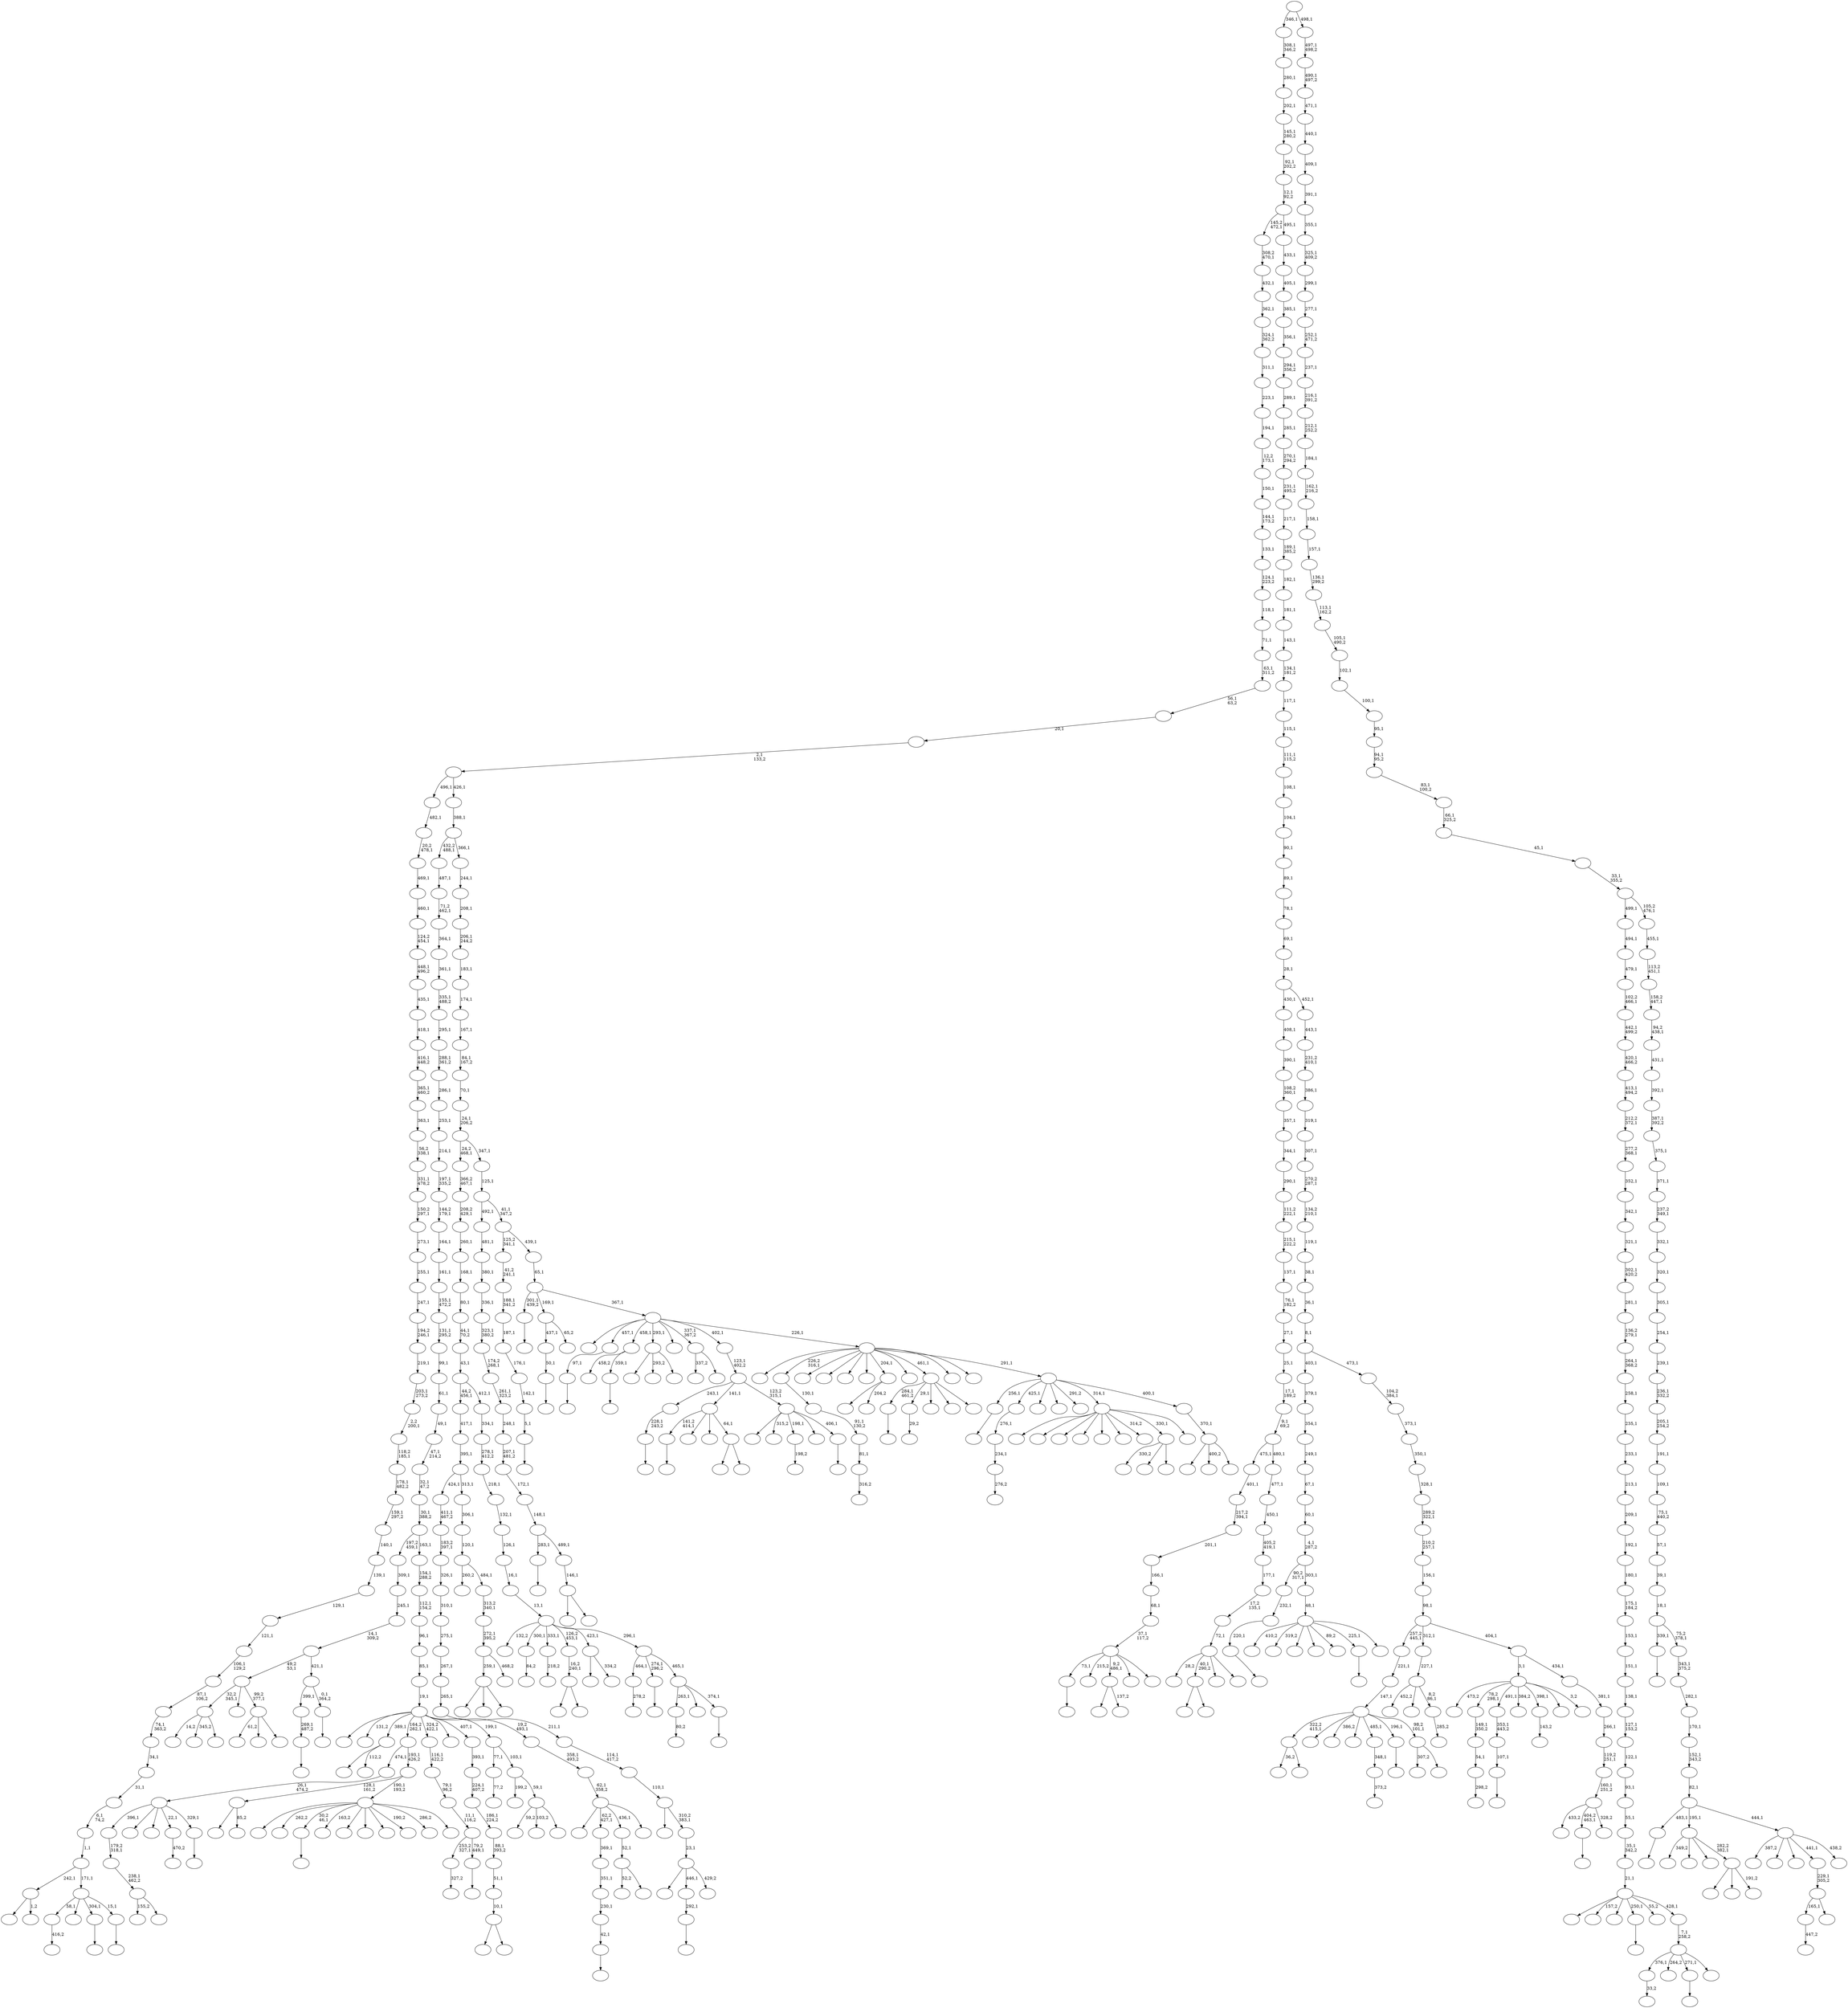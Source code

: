 digraph T {
	700 [label=""]
	699 [label=""]
	698 [label=""]
	697 [label=""]
	696 [label=""]
	695 [label=""]
	694 [label=""]
	693 [label=""]
	692 [label=""]
	691 [label=""]
	690 [label=""]
	689 [label=""]
	688 [label=""]
	687 [label=""]
	686 [label=""]
	685 [label=""]
	684 [label=""]
	683 [label=""]
	682 [label=""]
	681 [label=""]
	680 [label=""]
	679 [label=""]
	678 [label=""]
	677 [label=""]
	676 [label=""]
	675 [label=""]
	674 [label=""]
	673 [label=""]
	672 [label=""]
	671 [label=""]
	670 [label=""]
	669 [label=""]
	668 [label=""]
	667 [label=""]
	666 [label=""]
	665 [label=""]
	664 [label=""]
	663 [label=""]
	662 [label=""]
	661 [label=""]
	660 [label=""]
	659 [label=""]
	658 [label=""]
	657 [label=""]
	656 [label=""]
	655 [label=""]
	654 [label=""]
	653 [label=""]
	652 [label=""]
	651 [label=""]
	650 [label=""]
	649 [label=""]
	648 [label=""]
	647 [label=""]
	646 [label=""]
	645 [label=""]
	644 [label=""]
	643 [label=""]
	642 [label=""]
	641 [label=""]
	640 [label=""]
	639 [label=""]
	638 [label=""]
	637 [label=""]
	636 [label=""]
	635 [label=""]
	634 [label=""]
	633 [label=""]
	632 [label=""]
	631 [label=""]
	630 [label=""]
	629 [label=""]
	628 [label=""]
	627 [label=""]
	626 [label=""]
	625 [label=""]
	624 [label=""]
	623 [label=""]
	622 [label=""]
	621 [label=""]
	620 [label=""]
	619 [label=""]
	618 [label=""]
	617 [label=""]
	616 [label=""]
	615 [label=""]
	614 [label=""]
	613 [label=""]
	612 [label=""]
	611 [label=""]
	610 [label=""]
	609 [label=""]
	608 [label=""]
	607 [label=""]
	606 [label=""]
	605 [label=""]
	604 [label=""]
	603 [label=""]
	602 [label=""]
	601 [label=""]
	600 [label=""]
	599 [label=""]
	598 [label=""]
	597 [label=""]
	596 [label=""]
	595 [label=""]
	594 [label=""]
	593 [label=""]
	592 [label=""]
	591 [label=""]
	590 [label=""]
	589 [label=""]
	588 [label=""]
	587 [label=""]
	586 [label=""]
	585 [label=""]
	584 [label=""]
	583 [label=""]
	582 [label=""]
	581 [label=""]
	580 [label=""]
	579 [label=""]
	578 [label=""]
	577 [label=""]
	576 [label=""]
	575 [label=""]
	574 [label=""]
	573 [label=""]
	572 [label=""]
	571 [label=""]
	570 [label=""]
	569 [label=""]
	568 [label=""]
	567 [label=""]
	566 [label=""]
	565 [label=""]
	564 [label=""]
	563 [label=""]
	562 [label=""]
	561 [label=""]
	560 [label=""]
	559 [label=""]
	558 [label=""]
	557 [label=""]
	556 [label=""]
	555 [label=""]
	554 [label=""]
	553 [label=""]
	552 [label=""]
	551 [label=""]
	550 [label=""]
	549 [label=""]
	548 [label=""]
	547 [label=""]
	546 [label=""]
	545 [label=""]
	544 [label=""]
	543 [label=""]
	542 [label=""]
	541 [label=""]
	540 [label=""]
	539 [label=""]
	538 [label=""]
	537 [label=""]
	536 [label=""]
	535 [label=""]
	534 [label=""]
	533 [label=""]
	532 [label=""]
	531 [label=""]
	530 [label=""]
	529 [label=""]
	528 [label=""]
	527 [label=""]
	526 [label=""]
	525 [label=""]
	524 [label=""]
	523 [label=""]
	522 [label=""]
	521 [label=""]
	520 [label=""]
	519 [label=""]
	518 [label=""]
	517 [label=""]
	516 [label=""]
	515 [label=""]
	514 [label=""]
	513 [label=""]
	512 [label=""]
	511 [label=""]
	510 [label=""]
	509 [label=""]
	508 [label=""]
	507 [label=""]
	506 [label=""]
	505 [label=""]
	504 [label=""]
	503 [label=""]
	502 [label=""]
	501 [label=""]
	500 [label=""]
	499 [label=""]
	498 [label=""]
	497 [label=""]
	496 [label=""]
	495 [label=""]
	494 [label=""]
	493 [label=""]
	492 [label=""]
	491 [label=""]
	490 [label=""]
	489 [label=""]
	488 [label=""]
	487 [label=""]
	486 [label=""]
	485 [label=""]
	484 [label=""]
	483 [label=""]
	482 [label=""]
	481 [label=""]
	480 [label=""]
	479 [label=""]
	478 [label=""]
	477 [label=""]
	476 [label=""]
	475 [label=""]
	474 [label=""]
	473 [label=""]
	472 [label=""]
	471 [label=""]
	470 [label=""]
	469 [label=""]
	468 [label=""]
	467 [label=""]
	466 [label=""]
	465 [label=""]
	464 [label=""]
	463 [label=""]
	462 [label=""]
	461 [label=""]
	460 [label=""]
	459 [label=""]
	458 [label=""]
	457 [label=""]
	456 [label=""]
	455 [label=""]
	454 [label=""]
	453 [label=""]
	452 [label=""]
	451 [label=""]
	450 [label=""]
	449 [label=""]
	448 [label=""]
	447 [label=""]
	446 [label=""]
	445 [label=""]
	444 [label=""]
	443 [label=""]
	442 [label=""]
	441 [label=""]
	440 [label=""]
	439 [label=""]
	438 [label=""]
	437 [label=""]
	436 [label=""]
	435 [label=""]
	434 [label=""]
	433 [label=""]
	432 [label=""]
	431 [label=""]
	430 [label=""]
	429 [label=""]
	428 [label=""]
	427 [label=""]
	426 [label=""]
	425 [label=""]
	424 [label=""]
	423 [label=""]
	422 [label=""]
	421 [label=""]
	420 [label=""]
	419 [label=""]
	418 [label=""]
	417 [label=""]
	416 [label=""]
	415 [label=""]
	414 [label=""]
	413 [label=""]
	412 [label=""]
	411 [label=""]
	410 [label=""]
	409 [label=""]
	408 [label=""]
	407 [label=""]
	406 [label=""]
	405 [label=""]
	404 [label=""]
	403 [label=""]
	402 [label=""]
	401 [label=""]
	400 [label=""]
	399 [label=""]
	398 [label=""]
	397 [label=""]
	396 [label=""]
	395 [label=""]
	394 [label=""]
	393 [label=""]
	392 [label=""]
	391 [label=""]
	390 [label=""]
	389 [label=""]
	388 [label=""]
	387 [label=""]
	386 [label=""]
	385 [label=""]
	384 [label=""]
	383 [label=""]
	382 [label=""]
	381 [label=""]
	380 [label=""]
	379 [label=""]
	378 [label=""]
	377 [label=""]
	376 [label=""]
	375 [label=""]
	374 [label=""]
	373 [label=""]
	372 [label=""]
	371 [label=""]
	370 [label=""]
	369 [label=""]
	368 [label=""]
	367 [label=""]
	366 [label=""]
	365 [label=""]
	364 [label=""]
	363 [label=""]
	362 [label=""]
	361 [label=""]
	360 [label=""]
	359 [label=""]
	358 [label=""]
	357 [label=""]
	356 [label=""]
	355 [label=""]
	354 [label=""]
	353 [label=""]
	352 [label=""]
	351 [label=""]
	350 [label=""]
	349 [label=""]
	348 [label=""]
	347 [label=""]
	346 [label=""]
	345 [label=""]
	344 [label=""]
	343 [label=""]
	342 [label=""]
	341 [label=""]
	340 [label=""]
	339 [label=""]
	338 [label=""]
	337 [label=""]
	336 [label=""]
	335 [label=""]
	334 [label=""]
	333 [label=""]
	332 [label=""]
	331 [label=""]
	330 [label=""]
	329 [label=""]
	328 [label=""]
	327 [label=""]
	326 [label=""]
	325 [label=""]
	324 [label=""]
	323 [label=""]
	322 [label=""]
	321 [label=""]
	320 [label=""]
	319 [label=""]
	318 [label=""]
	317 [label=""]
	316 [label=""]
	315 [label=""]
	314 [label=""]
	313 [label=""]
	312 [label=""]
	311 [label=""]
	310 [label=""]
	309 [label=""]
	308 [label=""]
	307 [label=""]
	306 [label=""]
	305 [label=""]
	304 [label=""]
	303 [label=""]
	302 [label=""]
	301 [label=""]
	300 [label=""]
	299 [label=""]
	298 [label=""]
	297 [label=""]
	296 [label=""]
	295 [label=""]
	294 [label=""]
	293 [label=""]
	292 [label=""]
	291 [label=""]
	290 [label=""]
	289 [label=""]
	288 [label=""]
	287 [label=""]
	286 [label=""]
	285 [label=""]
	284 [label=""]
	283 [label=""]
	282 [label=""]
	281 [label=""]
	280 [label=""]
	279 [label=""]
	278 [label=""]
	277 [label=""]
	276 [label=""]
	275 [label=""]
	274 [label=""]
	273 [label=""]
	272 [label=""]
	271 [label=""]
	270 [label=""]
	269 [label=""]
	268 [label=""]
	267 [label=""]
	266 [label=""]
	265 [label=""]
	264 [label=""]
	263 [label=""]
	262 [label=""]
	261 [label=""]
	260 [label=""]
	259 [label=""]
	258 [label=""]
	257 [label=""]
	256 [label=""]
	255 [label=""]
	254 [label=""]
	253 [label=""]
	252 [label=""]
	251 [label=""]
	250 [label=""]
	249 [label=""]
	248 [label=""]
	247 [label=""]
	246 [label=""]
	245 [label=""]
	244 [label=""]
	243 [label=""]
	242 [label=""]
	241 [label=""]
	240 [label=""]
	239 [label=""]
	238 [label=""]
	237 [label=""]
	236 [label=""]
	235 [label=""]
	234 [label=""]
	233 [label=""]
	232 [label=""]
	231 [label=""]
	230 [label=""]
	229 [label=""]
	228 [label=""]
	227 [label=""]
	226 [label=""]
	225 [label=""]
	224 [label=""]
	223 [label=""]
	222 [label=""]
	221 [label=""]
	220 [label=""]
	219 [label=""]
	218 [label=""]
	217 [label=""]
	216 [label=""]
	215 [label=""]
	214 [label=""]
	213 [label=""]
	212 [label=""]
	211 [label=""]
	210 [label=""]
	209 [label=""]
	208 [label=""]
	207 [label=""]
	206 [label=""]
	205 [label=""]
	204 [label=""]
	203 [label=""]
	202 [label=""]
	201 [label=""]
	200 [label=""]
	199 [label=""]
	198 [label=""]
	197 [label=""]
	196 [label=""]
	195 [label=""]
	194 [label=""]
	193 [label=""]
	192 [label=""]
	191 [label=""]
	190 [label=""]
	189 [label=""]
	188 [label=""]
	187 [label=""]
	186 [label=""]
	185 [label=""]
	184 [label=""]
	183 [label=""]
	182 [label=""]
	181 [label=""]
	180 [label=""]
	179 [label=""]
	178 [label=""]
	177 [label=""]
	176 [label=""]
	175 [label=""]
	174 [label=""]
	173 [label=""]
	172 [label=""]
	171 [label=""]
	170 [label=""]
	169 [label=""]
	168 [label=""]
	167 [label=""]
	166 [label=""]
	165 [label=""]
	164 [label=""]
	163 [label=""]
	162 [label=""]
	161 [label=""]
	160 [label=""]
	159 [label=""]
	158 [label=""]
	157 [label=""]
	156 [label=""]
	155 [label=""]
	154 [label=""]
	153 [label=""]
	152 [label=""]
	151 [label=""]
	150 [label=""]
	149 [label=""]
	148 [label=""]
	147 [label=""]
	146 [label=""]
	145 [label=""]
	144 [label=""]
	143 [label=""]
	142 [label=""]
	141 [label=""]
	140 [label=""]
	139 [label=""]
	138 [label=""]
	137 [label=""]
	136 [label=""]
	135 [label=""]
	134 [label=""]
	133 [label=""]
	132 [label=""]
	131 [label=""]
	130 [label=""]
	129 [label=""]
	128 [label=""]
	127 [label=""]
	126 [label=""]
	125 [label=""]
	124 [label=""]
	123 [label=""]
	122 [label=""]
	121 [label=""]
	120 [label=""]
	119 [label=""]
	118 [label=""]
	117 [label=""]
	116 [label=""]
	115 [label=""]
	114 [label=""]
	113 [label=""]
	112 [label=""]
	111 [label=""]
	110 [label=""]
	109 [label=""]
	108 [label=""]
	107 [label=""]
	106 [label=""]
	105 [label=""]
	104 [label=""]
	103 [label=""]
	102 [label=""]
	101 [label=""]
	100 [label=""]
	99 [label=""]
	98 [label=""]
	97 [label=""]
	96 [label=""]
	95 [label=""]
	94 [label=""]
	93 [label=""]
	92 [label=""]
	91 [label=""]
	90 [label=""]
	89 [label=""]
	88 [label=""]
	87 [label=""]
	86 [label=""]
	85 [label=""]
	84 [label=""]
	83 [label=""]
	82 [label=""]
	81 [label=""]
	80 [label=""]
	79 [label=""]
	78 [label=""]
	77 [label=""]
	76 [label=""]
	75 [label=""]
	74 [label=""]
	73 [label=""]
	72 [label=""]
	71 [label=""]
	70 [label=""]
	69 [label=""]
	68 [label=""]
	67 [label=""]
	66 [label=""]
	65 [label=""]
	64 [label=""]
	63 [label=""]
	62 [label=""]
	61 [label=""]
	60 [label=""]
	59 [label=""]
	58 [label=""]
	57 [label=""]
	56 [label=""]
	55 [label=""]
	54 [label=""]
	53 [label=""]
	52 [label=""]
	51 [label=""]
	50 [label=""]
	49 [label=""]
	48 [label=""]
	47 [label=""]
	46 [label=""]
	45 [label=""]
	44 [label=""]
	43 [label=""]
	42 [label=""]
	41 [label=""]
	40 [label=""]
	39 [label=""]
	38 [label=""]
	37 [label=""]
	36 [label=""]
	35 [label=""]
	34 [label=""]
	33 [label=""]
	32 [label=""]
	31 [label=""]
	30 [label=""]
	29 [label=""]
	28 [label=""]
	27 [label=""]
	26 [label=""]
	25 [label=""]
	24 [label=""]
	23 [label=""]
	22 [label=""]
	21 [label=""]
	20 [label=""]
	19 [label=""]
	18 [label=""]
	17 [label=""]
	16 [label=""]
	15 [label=""]
	14 [label=""]
	13 [label=""]
	12 [label=""]
	11 [label=""]
	10 [label=""]
	9 [label=""]
	8 [label=""]
	7 [label=""]
	6 [label=""]
	5 [label=""]
	4 [label=""]
	3 [label=""]
	2 [label=""]
	1 [label=""]
	0 [label=""]
	696 -> 697 [label=""]
	693 -> 694 [label=""]
	692 -> 693 [label="42,1"]
	691 -> 692 [label="230,1"]
	690 -> 691 [label="351,1"]
	689 -> 690 [label="369,1"]
	681 -> 682 [label=""]
	680 -> 681 [label="228,1\n243,2"]
	678 -> 679 [label=""]
	670 -> 671 [label=""]
	665 -> 666 [label=""]
	662 -> 663 [label="298,2"]
	661 -> 662 [label="54,1"]
	660 -> 661 [label="149,1\n350,2"]
	658 -> 659 [label="278,2"]
	656 -> 657 [label="327,2"]
	652 -> 653 [label=""]
	650 -> 651 [label="316,2"]
	649 -> 650 [label="81,1"]
	648 -> 649 [label="91,1\n130,2"]
	647 -> 648 [label="130,1"]
	639 -> 640 [label=""]
	638 -> 639 [label="292,1"]
	636 -> 642 [label=""]
	636 -> 637 [label=""]
	635 -> 636 [label="146,1"]
	634 -> 665 [label="283,1"]
	634 -> 635 [label="489,1"]
	633 -> 634 [label="148,1"]
	632 -> 633 [label="172,1"]
	631 -> 632 [label="207,1\n481,2"]
	630 -> 631 [label="248,1"]
	629 -> 630 [label="261,1\n323,2"]
	628 -> 629 [label="174,2\n268,1"]
	627 -> 628 [label="323,1\n380,2"]
	626 -> 627 [label="336,1"]
	625 -> 626 [label="380,1"]
	624 -> 625 [label="481,1"]
	620 -> 621 [label="33,2"]
	617 -> 618 [label="276,2"]
	616 -> 617 [label="234,1"]
	615 -> 616 [label="276,1"]
	612 -> 613 [label="29,2"]
	608 -> 698 [label=""]
	608 -> 609 [label="85,2"]
	606 -> 684 [label="155,2"]
	606 -> 607 [label=""]
	605 -> 606 [label="238,1\n462,2"]
	604 -> 605 [label="179,2\n318,1"]
	601 -> 602 [label=""]
	600 -> 601 [label="97,1"]
	597 -> 623 [label="36,2"]
	597 -> 598 [label=""]
	593 -> 594 [label=""]
	592 -> 593 [label="269,1\n487,2"]
	588 -> 589 [label=""]
	587 -> 588 [label="220,1"]
	586 -> 587 [label="232,1"]
	583 -> 584 [label="198,2"]
	580 -> 581 [label=""]
	579 -> 580 [label="107,1"]
	578 -> 579 [label="353,1\n443,2"]
	574 -> 575 [label="447,2"]
	571 -> 572 [label="416,2"]
	569 -> 619 [label=""]
	569 -> 570 [label="204,2"]
	564 -> 614 [label=""]
	564 -> 565 [label="137,2"]
	560 -> 561 [label="80,2"]
	556 -> 557 [label="84,2"]
	553 -> 554 [label="218,2"]
	550 -> 551 [label=""]
	549 -> 667 [label="458,2"]
	549 -> 550 [label="359,1"]
	546 -> 547 [label=""]
	543 -> 544 [label=""]
	541 -> 542 [label=""]
	526 -> 527 [label=""]
	525 -> 526 [label="50,1"]
	522 -> 573 [label=""]
	522 -> 523 [label=""]
	516 -> 517 [label="470,2"]
	513 -> 514 [label="143,2"]
	510 -> 511 [label=""]
	509 -> 604 [label="396,1"]
	509 -> 548 [label=""]
	509 -> 540 [label=""]
	509 -> 516 [label="22,1"]
	509 -> 510 [label="329,1"]
	508 -> 509 [label="26,1\n474,2"]
	500 -> 501 [label=""]
	499 -> 500 [label="5,1"]
	498 -> 499 [label="142,1"]
	497 -> 498 [label="176,1"]
	496 -> 497 [label="187,1"]
	495 -> 496 [label="188,1\n341,2"]
	494 -> 495 [label="41,2\n241,1"]
	492 -> 668 [label=""]
	492 -> 493 [label="112,2"]
	487 -> 488 [label=""]
	485 -> 673 [label=""]
	485 -> 638 [label="446,1"]
	485 -> 486 [label="429,2"]
	484 -> 485 [label="23,1"]
	483 -> 535 [label=""]
	483 -> 484 [label="310,2\n383,1"]
	482 -> 483 [label="110,1"]
	481 -> 482 [label="114,1\n417,2"]
	480 -> 481 [label="211,1"]
	479 -> 480 [label="265,1"]
	478 -> 479 [label="267,1"]
	477 -> 478 [label="275,1"]
	476 -> 477 [label="310,1"]
	475 -> 476 [label="326,1"]
	474 -> 475 [label="183,2\n397,1"]
	473 -> 474 [label="411,1\n467,2"]
	470 -> 591 [label=""]
	470 -> 471 [label=""]
	469 -> 678 [label="141,2\n414,1"]
	469 -> 563 [label=""]
	469 -> 521 [label=""]
	469 -> 470 [label="64,1"]
	466 -> 467 [label=""]
	461 -> 538 [label=""]
	461 -> 536 [label=""]
	461 -> 462 [label=""]
	458 -> 700 [label=""]
	458 -> 459 [label="1,2"]
	454 -> 646 [label="14,2"]
	454 -> 545 [label="345,2"]
	454 -> 455 [label=""]
	451 -> 504 [label="330,2"]
	451 -> 502 [label=""]
	451 -> 452 [label=""]
	449 -> 645 [label=""]
	449 -> 596 [label=""]
	449 -> 537 [label=""]
	449 -> 528 [label=""]
	449 -> 518 [label=""]
	449 -> 506 [label=""]
	449 -> 489 [label="314,2"]
	449 -> 451 [label="330,1"]
	449 -> 450 [label=""]
	444 -> 669 [label=""]
	444 -> 445 [label=""]
	443 -> 444 [label="16,2\n240,1"]
	439 -> 440 [label=""]
	437 -> 699 [label=""]
	437 -> 688 [label="262,2"]
	437 -> 541 [label="30,2\n46,1"]
	437 -> 524 [label="163,2"]
	437 -> 503 [label=""]
	437 -> 460 [label=""]
	437 -> 453 [label=""]
	437 -> 442 [label="190,2"]
	437 -> 441 [label="286,2"]
	437 -> 438 [label=""]
	436 -> 608 [label="128,1\n161,2"]
	436 -> 437 [label="190,1\n193,2"]
	435 -> 508 [label="474,1"]
	435 -> 436 [label="193,1\n426,2"]
	433 -> 525 [label="437,1"]
	433 -> 434 [label="65,2"]
	431 -> 432 [label="77,2"]
	429 -> 430 [label="373,2"]
	428 -> 429 [label="348,1"]
	425 -> 461 [label="259,1"]
	425 -> 426 [label="468,2"]
	424 -> 425 [label="272,1\n395,2"]
	423 -> 424 [label="313,2\n340,1"]
	422 -> 505 [label="260,2"]
	422 -> 423 [label="484,1"]
	421 -> 422 [label="120,1"]
	420 -> 421 [label="306,1"]
	419 -> 473 [label="424,1"]
	419 -> 420 [label="313,1"]
	418 -> 419 [label="395,1"]
	417 -> 418 [label="417,1"]
	415 -> 416 [label=""]
	414 -> 656 [label="253,2\n327,1"]
	414 -> 415 [label="79,2\n449,1"]
	413 -> 414 [label="11,1\n116,2"]
	412 -> 413 [label="79,1\n96,2"]
	411 -> 412 [label="116,1\n422,2"]
	409 -> 652 [label="284,1\n461,2"]
	409 -> 612 [label="29,1"]
	409 -> 562 [label=""]
	409 -> 447 [label=""]
	409 -> 410 [label=""]
	407 -> 408 [label=""]
	405 -> 406 [label=""]
	401 -> 567 [label="52,2"]
	401 -> 402 [label=""]
	400 -> 401 [label="52,1"]
	398 -> 696 [label="73,1"]
	398 -> 566 [label="215,2"]
	398 -> 564 [label="9,2\n486,1"]
	398 -> 448 [label=""]
	398 -> 399 [label=""]
	397 -> 398 [label="37,1\n117,2"]
	396 -> 397 [label="68,1"]
	395 -> 396 [label="166,1"]
	394 -> 395 [label="201,1"]
	393 -> 394 [label="217,2\n394,1"]
	392 -> 393 [label="401,1"]
	390 -> 672 [label="61,2"]
	390 -> 622 [label=""]
	390 -> 391 [label=""]
	389 -> 454 [label="32,2\n345,1"]
	389 -> 404 [label=""]
	389 -> 390 [label="99,2\n377,1"]
	387 -> 687 [label=""]
	387 -> 403 [label="293,2"]
	387 -> 388 [label=""]
	384 -> 385 [label=""]
	382 -> 490 [label=""]
	382 -> 383 [label="334,2"]
	380 -> 381 [label=""]
	374 -> 375 [label=""]
	373 -> 571 [label="58,1"]
	373 -> 539 [label=""]
	373 -> 439 [label="304,1"]
	373 -> 374 [label="15,1"]
	372 -> 458 [label="242,1"]
	372 -> 373 [label="171,1"]
	371 -> 372 [label="1,1"]
	370 -> 371 [label="6,1\n74,2"]
	369 -> 370 [label="31,1"]
	368 -> 369 [label="34,1"]
	367 -> 368 [label="74,1\n363,2"]
	366 -> 367 [label="87,1\n106,2"]
	365 -> 366 [label="106,1\n129,2"]
	364 -> 365 [label="121,1"]
	363 -> 364 [label="129,1"]
	362 -> 363 [label="139,1"]
	361 -> 362 [label="140,1"]
	360 -> 361 [label="159,1\n297,2"]
	359 -> 360 [label="178,1\n482,2"]
	358 -> 359 [label="118,2\n185,1"]
	357 -> 358 [label="2,2\n200,1"]
	356 -> 357 [label="203,1\n273,2"]
	355 -> 356 [label="219,1"]
	354 -> 355 [label="194,2\n246,1"]
	353 -> 354 [label="247,1"]
	352 -> 353 [label="255,1"]
	351 -> 352 [label="273,1"]
	350 -> 351 [label="150,2\n297,1"]
	349 -> 350 [label="331,1\n478,2"]
	348 -> 349 [label="56,2\n338,1"]
	347 -> 348 [label="363,1"]
	346 -> 347 [label="365,1\n460,2"]
	345 -> 346 [label="416,1\n448,2"]
	344 -> 345 [label="418,1"]
	343 -> 344 [label="435,1"]
	342 -> 343 [label="448,1\n496,2"]
	341 -> 342 [label="124,2\n454,1"]
	340 -> 341 [label="460,1"]
	339 -> 340 [label="469,1"]
	338 -> 339 [label="20,2\n478,1"]
	337 -> 338 [label="482,1"]
	335 -> 685 [label="410,2"]
	335 -> 655 [label="319,2"]
	335 -> 595 [label=""]
	335 -> 558 [label=""]
	335 -> 507 [label="89,2"]
	335 -> 407 [label="225,1"]
	335 -> 336 [label=""]
	334 -> 335 [label="48,1"]
	333 -> 586 [label="90,2\n317,1"]
	333 -> 334 [label="303,1"]
	332 -> 333 [label="4,1\n287,2"]
	331 -> 332 [label="60,1"]
	330 -> 331 [label="67,1"]
	329 -> 330 [label="249,1"]
	328 -> 329 [label="354,1"]
	327 -> 328 [label="379,1"]
	325 -> 654 [label="28,2"]
	325 -> 522 [label="40,1\n290,2"]
	325 -> 464 [label=""]
	325 -> 326 [label=""]
	324 -> 325 [label="72,1"]
	323 -> 324 [label="17,2\n135,1"]
	322 -> 323 [label="177,1"]
	321 -> 322 [label="405,2\n419,1"]
	320 -> 321 [label="450,1"]
	319 -> 320 [label="477,1"]
	318 -> 392 [label="475,1"]
	318 -> 319 [label="480,1"]
	317 -> 318 [label="9,1\n69,2"]
	316 -> 317 [label="17,1\n189,2"]
	315 -> 316 [label="25,1"]
	314 -> 315 [label="27,1"]
	313 -> 314 [label="76,1\n182,2"]
	312 -> 313 [label="137,1"]
	311 -> 312 [label="215,1\n222,2"]
	310 -> 311 [label="111,2\n222,1"]
	309 -> 310 [label="290,1"]
	308 -> 309 [label="344,1"]
	307 -> 308 [label="357,1"]
	306 -> 307 [label="108,2\n360,1"]
	305 -> 306 [label="390,1"]
	304 -> 305 [label="408,1"]
	302 -> 303 [label=""]
	301 -> 592 [label="399,1"]
	301 -> 302 [label="0,1\n364,2"]
	300 -> 389 [label="49,2\n53,1"]
	300 -> 301 [label="421,1"]
	299 -> 300 [label="14,1\n309,2"]
	298 -> 299 [label="245,1"]
	297 -> 298 [label="309,1"]
	292 -> 512 [label=""]
	292 -> 293 [label=""]
	291 -> 292 [label="10,1"]
	290 -> 291 [label="51,1"]
	289 -> 290 [label="88,1\n393,2"]
	288 -> 289 [label="186,1\n224,2"]
	287 -> 288 [label="224,1\n407,2"]
	286 -> 287 [label="393,1"]
	284 -> 285 [label=""]
	281 -> 472 [label="307,2"]
	281 -> 282 [label=""]
	280 -> 597 [label="322,2\n415,1"]
	280 -> 590 [label=""]
	280 -> 568 [label="386,2"]
	280 -> 446 [label=""]
	280 -> 428 [label="485,1"]
	280 -> 405 [label="196,1"]
	280 -> 281 [label="98,2\n101,1"]
	279 -> 280 [label="147,1"]
	278 -> 279 [label="221,1"]
	276 -> 664 [label="473,2"]
	276 -> 660 [label="78,2\n298,1"]
	276 -> 578 [label="491,1"]
	276 -> 534 [label="384,2"]
	276 -> 513 [label="398,1"]
	276 -> 463 [label=""]
	276 -> 277 [label="3,2"]
	274 -> 275 [label=""]
	273 -> 560 [label="263,1"]
	273 -> 520 [label=""]
	273 -> 274 [label="374,1"]
	272 -> 658 [label="464,1"]
	272 -> 466 [label="274,1\n296,2"]
	272 -> 273 [label="465,1"]
	271 -> 585 [label="132,2"]
	271 -> 556 [label="300,1"]
	271 -> 553 [label="333,1"]
	271 -> 443 [label="126,2\n453,1"]
	271 -> 382 [label="423,1"]
	271 -> 272 [label="296,1"]
	270 -> 271 [label="13,1"]
	269 -> 270 [label="16,1"]
	268 -> 269 [label="126,1"]
	267 -> 268 [label="132,1"]
	266 -> 267 [label="218,1"]
	265 -> 266 [label="278,1\n412,2"]
	264 -> 265 [label="334,1"]
	263 -> 417 [label="44,2\n456,1"]
	263 -> 264 [label="412,1"]
	262 -> 263 [label="43,1"]
	261 -> 262 [label="44,1\n70,2"]
	260 -> 261 [label="80,1"]
	259 -> 260 [label="168,1"]
	258 -> 259 [label="260,1"]
	257 -> 258 [label="208,2\n429,1"]
	256 -> 257 [label="366,2\n467,1"]
	254 -> 533 [label="59,2"]
	254 -> 491 [label="103,2"]
	254 -> 255 [label=""]
	253 -> 296 [label="199,2"]
	253 -> 254 [label="59,1"]
	252 -> 431 [label="77,1"]
	252 -> 253 [label="103,1"]
	250 -> 620 [label="376,1"]
	250 -> 582 [label="264,2"]
	250 -> 546 [label="271,1"]
	250 -> 251 [label=""]
	249 -> 250 [label="7,1\n258,2"]
	248 -> 674 [label=""]
	248 -> 559 [label="157,2"]
	248 -> 457 [label=""]
	248 -> 384 [label="250,1"]
	248 -> 378 [label="55,2"]
	248 -> 249 [label="428,1"]
	247 -> 248 [label="21,1"]
	246 -> 247 [label="35,1\n342,2"]
	245 -> 246 [label="55,1"]
	244 -> 245 [label="93,1"]
	243 -> 244 [label="122,1"]
	242 -> 243 [label="127,1\n153,2"]
	241 -> 242 [label="138,1"]
	240 -> 241 [label="151,1"]
	239 -> 240 [label="153,1"]
	238 -> 239 [label="175,1\n184,2"]
	237 -> 238 [label="180,1"]
	236 -> 237 [label="192,1"]
	235 -> 236 [label="209,1"]
	234 -> 235 [label="213,1"]
	233 -> 234 [label="233,1"]
	232 -> 233 [label="235,1"]
	231 -> 232 [label="258,1"]
	230 -> 231 [label="264,1\n368,2"]
	229 -> 230 [label="136,2\n279,1"]
	228 -> 229 [label="281,1"]
	227 -> 228 [label="302,1\n420,2"]
	226 -> 227 [label="321,1"]
	225 -> 226 [label="342,1"]
	224 -> 225 [label="352,1"]
	223 -> 224 [label="277,2\n368,1"]
	222 -> 223 [label="212,2\n372,1"]
	221 -> 222 [label="413,1\n494,2"]
	220 -> 221 [label="420,1\n466,2"]
	219 -> 220 [label="442,1\n499,2"]
	218 -> 219 [label="102,2\n466,1"]
	217 -> 218 [label="479,1"]
	216 -> 217 [label="494,1"]
	214 -> 427 [label="337,2"]
	214 -> 215 [label=""]
	212 -> 695 [label=""]
	212 -> 689 [label="62,2\n427,1"]
	212 -> 400 [label="436,1"]
	212 -> 213 [label=""]
	211 -> 212 [label="62,1\n358,2"]
	210 -> 211 [label="358,1\n493,2"]
	209 -> 677 [label=""]
	209 -> 532 [label="131,2"]
	209 -> 492 [label="389,1"]
	209 -> 435 [label="164,2\n262,1"]
	209 -> 411 [label="324,2\n422,1"]
	209 -> 295 [label=""]
	209 -> 286 [label="407,1"]
	209 -> 252 [label="199,1"]
	209 -> 210 [label="19,2\n493,1"]
	208 -> 209 [label="19,1"]
	207 -> 208 [label="85,1"]
	206 -> 207 [label="96,1"]
	205 -> 206 [label="112,1\n154,2"]
	204 -> 205 [label="154,1\n288,2"]
	203 -> 297 [label="197,2\n459,1"]
	203 -> 204 [label="163,1"]
	202 -> 203 [label="30,1\n388,2"]
	201 -> 202 [label="32,1\n47,2"]
	200 -> 201 [label="47,1\n214,2"]
	199 -> 200 [label="49,1"]
	198 -> 199 [label="61,1"]
	197 -> 198 [label="99,1"]
	196 -> 197 [label="131,1\n295,2"]
	195 -> 196 [label="155,1\n472,2"]
	194 -> 195 [label="161,1"]
	193 -> 194 [label="164,1"]
	192 -> 193 [label="144,2\n179,1"]
	191 -> 192 [label="197,1\n335,2"]
	190 -> 191 [label="214,1"]
	189 -> 190 [label="253,1"]
	188 -> 189 [label="286,1"]
	187 -> 188 [label="288,1\n361,2"]
	186 -> 187 [label="295,1"]
	185 -> 186 [label="335,1\n488,2"]
	184 -> 185 [label="361,1"]
	183 -> 184 [label="364,1"]
	182 -> 183 [label="71,2\n462,1"]
	181 -> 182 [label="487,1"]
	179 -> 180 [label="285,2"]
	178 -> 611 [label="452,2"]
	178 -> 376 [label=""]
	178 -> 179 [label="8,2\n86,1"]
	177 -> 178 [label="227,1"]
	175 -> 574 [label="165,1"]
	175 -> 176 [label=""]
	174 -> 175 [label="229,1\n305,2"]
	172 -> 173 [label=""]
	171 -> 686 [label=""]
	171 -> 675 [label="315,2"]
	171 -> 583 [label="198,1"]
	171 -> 456 [label=""]
	171 -> 172 [label="406,1"]
	170 -> 680 [label="243,1"]
	170 -> 469 [label="141,1"]
	170 -> 171 [label="123,2\n315,1"]
	169 -> 170 [label="123,1\n402,2"]
	167 -> 531 [label=""]
	167 -> 515 [label="400,2"]
	167 -> 168 [label=""]
	166 -> 167 [label="370,1"]
	165 -> 670 [label="256,1"]
	165 -> 615 [label="425,1"]
	165 -> 552 [label=""]
	165 -> 519 [label=""]
	165 -> 468 [label="291,2"]
	165 -> 449 [label="314,1"]
	165 -> 166 [label="400,1"]
	164 -> 676 [label=""]
	164 -> 647 [label="226,2\n316,1"]
	164 -> 644 [label=""]
	164 -> 610 [label=""]
	164 -> 603 [label=""]
	164 -> 577 [label=""]
	164 -> 569 [label="204,1"]
	164 -> 529 [label=""]
	164 -> 409 [label="461,1"]
	164 -> 379 [label=""]
	164 -> 294 [label=""]
	164 -> 165 [label="291,1"]
	163 -> 683 [label=""]
	163 -> 600 [label="457,1"]
	163 -> 549 [label="458,1"]
	163 -> 387 [label="293,1"]
	163 -> 386 [label=""]
	163 -> 214 [label="337,1\n367,2"]
	163 -> 169 [label="402,1"]
	163 -> 164 [label="226,1"]
	162 -> 487 [label="301,1\n439,2"]
	162 -> 433 [label="169,1"]
	162 -> 163 [label="367,1"]
	161 -> 162 [label="65,1"]
	160 -> 494 [label="125,2\n341,1"]
	160 -> 161 [label="439,1"]
	159 -> 624 [label="492,1"]
	159 -> 160 [label="41,1\n347,2"]
	158 -> 159 [label="125,1"]
	157 -> 256 [label="24,2\n468,1"]
	157 -> 158 [label="347,1"]
	156 -> 157 [label="24,1\n206,2"]
	155 -> 156 [label="70,1"]
	154 -> 155 [label="84,1\n167,2"]
	153 -> 154 [label="167,1"]
	152 -> 153 [label="174,1"]
	151 -> 152 [label="183,1"]
	150 -> 151 [label="206,1\n244,2"]
	149 -> 150 [label="208,1"]
	148 -> 149 [label="244,1"]
	147 -> 181 [label="432,2\n488,1"]
	147 -> 148 [label="366,1"]
	146 -> 147 [label="388,1"]
	145 -> 337 [label="496,1"]
	145 -> 146 [label="426,1"]
	144 -> 145 [label="2,1\n133,2"]
	143 -> 144 [label="20,1"]
	142 -> 143 [label="56,1\n63,2"]
	141 -> 142 [label="63,1\n311,2"]
	140 -> 141 [label="71,1"]
	139 -> 140 [label="118,1"]
	138 -> 139 [label="124,1\n223,2"]
	137 -> 138 [label="133,1"]
	136 -> 137 [label="144,1\n173,2"]
	135 -> 136 [label="150,1"]
	134 -> 135 [label="12,2\n173,1"]
	133 -> 134 [label="194,1"]
	132 -> 133 [label="223,1"]
	131 -> 132 [label="311,1"]
	130 -> 131 [label="324,1\n362,2"]
	129 -> 130 [label="362,1"]
	128 -> 129 [label="432,1"]
	127 -> 128 [label="308,2\n470,1"]
	125 -> 599 [label=""]
	125 -> 465 [label=""]
	125 -> 126 [label="191,2"]
	124 -> 643 [label="349,2"]
	124 -> 530 [label=""]
	124 -> 283 [label=""]
	124 -> 125 [label="282,2\n382,1"]
	122 -> 641 [label="433,2"]
	122 -> 543 [label="404,2\n463,1"]
	122 -> 123 [label="328,2"]
	121 -> 122 [label="160,1\n251,2"]
	120 -> 121 [label="119,2\n251,1"]
	119 -> 120 [label="266,1"]
	118 -> 119 [label="381,1"]
	117 -> 276 [label="3,1"]
	117 -> 118 [label="434,1"]
	116 -> 278 [label="257,2\n445,1"]
	116 -> 177 [label="312,1"]
	116 -> 117 [label="404,1"]
	115 -> 116 [label="98,1"]
	114 -> 115 [label="156,1"]
	113 -> 114 [label="210,2\n257,1"]
	112 -> 113 [label="289,2\n322,1"]
	111 -> 112 [label="328,1"]
	110 -> 111 [label="350,1"]
	109 -> 110 [label="373,1"]
	108 -> 109 [label="104,2\n384,1"]
	107 -> 327 [label="403,1"]
	107 -> 108 [label="473,1"]
	106 -> 107 [label="8,1"]
	105 -> 106 [label="36,1"]
	104 -> 105 [label="38,1"]
	103 -> 104 [label="119,1"]
	102 -> 103 [label="134,2\n210,1"]
	101 -> 102 [label="270,2\n287,1"]
	100 -> 101 [label="307,1"]
	99 -> 100 [label="319,1"]
	98 -> 99 [label="386,1"]
	97 -> 98 [label="231,2\n410,1"]
	96 -> 97 [label="443,1"]
	95 -> 304 [label="430,1"]
	95 -> 96 [label="452,1"]
	94 -> 95 [label="28,1"]
	93 -> 94 [label="69,1"]
	92 -> 93 [label="78,1"]
	91 -> 92 [label="89,1"]
	90 -> 91 [label="90,1"]
	89 -> 90 [label="104,1"]
	88 -> 89 [label="108,1"]
	87 -> 88 [label="111,1\n115,2"]
	86 -> 87 [label="115,1"]
	85 -> 86 [label="117,1"]
	84 -> 85 [label="134,1\n181,2"]
	83 -> 84 [label="143,1"]
	82 -> 83 [label="181,1"]
	81 -> 82 [label="182,1"]
	80 -> 81 [label="189,1\n385,2"]
	79 -> 80 [label="217,1"]
	78 -> 79 [label="231,1\n495,2"]
	77 -> 78 [label="270,1\n294,2"]
	76 -> 77 [label="285,1"]
	75 -> 76 [label="289,1"]
	74 -> 75 [label="294,1\n356,2"]
	73 -> 74 [label="356,1"]
	72 -> 73 [label="385,1"]
	71 -> 72 [label="405,1"]
	70 -> 71 [label="433,1"]
	69 -> 127 [label="145,2\n472,1"]
	69 -> 70 [label="495,1"]
	68 -> 69 [label="12,1\n92,2"]
	67 -> 68 [label="92,1\n202,2"]
	66 -> 67 [label="145,1\n280,2"]
	65 -> 66 [label="202,1"]
	64 -> 65 [label="280,1"]
	63 -> 64 [label="308,1\n346,2"]
	61 -> 576 [label="387,2"]
	61 -> 555 [label=""]
	61 -> 377 [label=""]
	61 -> 174 [label="441,1"]
	61 -> 62 [label="438,2"]
	60 -> 284 [label="483,1"]
	60 -> 124 [label="195,1"]
	60 -> 61 [label="444,1"]
	59 -> 60 [label="82,1"]
	58 -> 59 [label="152,1\n343,2"]
	57 -> 58 [label="170,1"]
	56 -> 57 [label="282,1"]
	55 -> 56 [label="343,1\n375,2"]
	54 -> 380 [label="339,1"]
	54 -> 55 [label="75,2\n378,1"]
	53 -> 54 [label="18,1"]
	52 -> 53 [label="39,1"]
	51 -> 52 [label="57,1"]
	50 -> 51 [label="75,1\n440,2"]
	49 -> 50 [label="109,1"]
	48 -> 49 [label="191,1"]
	47 -> 48 [label="205,1\n254,2"]
	46 -> 47 [label="236,1\n332,2"]
	45 -> 46 [label="239,1"]
	44 -> 45 [label="254,1"]
	43 -> 44 [label="305,1"]
	42 -> 43 [label="320,1"]
	41 -> 42 [label="332,1"]
	40 -> 41 [label="237,2\n349,1"]
	39 -> 40 [label="371,1"]
	38 -> 39 [label="375,1"]
	37 -> 38 [label="387,1\n392,2"]
	36 -> 37 [label="392,1"]
	35 -> 36 [label="431,1"]
	34 -> 35 [label="94,2\n438,1"]
	33 -> 34 [label="158,2\n447,1"]
	32 -> 33 [label="113,2\n451,1"]
	31 -> 32 [label="455,1"]
	30 -> 216 [label="499,1"]
	30 -> 31 [label="105,2\n476,1"]
	29 -> 30 [label="33,1\n355,2"]
	28 -> 29 [label="45,1"]
	27 -> 28 [label="66,1\n325,2"]
	26 -> 27 [label="83,1\n100,2"]
	25 -> 26 [label="94,1\n95,2"]
	24 -> 25 [label="95,1"]
	23 -> 24 [label="100,1"]
	22 -> 23 [label="102,1"]
	21 -> 22 [label="105,1\n490,2"]
	20 -> 21 [label="113,1\n162,2"]
	19 -> 20 [label="136,1\n299,2"]
	18 -> 19 [label="157,1"]
	17 -> 18 [label="158,1"]
	16 -> 17 [label="162,1\n216,2"]
	15 -> 16 [label="184,1"]
	14 -> 15 [label="212,1\n252,2"]
	13 -> 14 [label="216,1\n391,2"]
	12 -> 13 [label="237,1"]
	11 -> 12 [label="252,1\n471,2"]
	10 -> 11 [label="277,1"]
	9 -> 10 [label="299,1"]
	8 -> 9 [label="325,1\n409,2"]
	7 -> 8 [label="355,1"]
	6 -> 7 [label="391,1"]
	5 -> 6 [label="409,1"]
	4 -> 5 [label="440,1"]
	3 -> 4 [label="471,1"]
	2 -> 3 [label="490,1\n497,2"]
	1 -> 2 [label="497,1\n498,2"]
	0 -> 63 [label="346,1"]
	0 -> 1 [label="498,1"]
}
